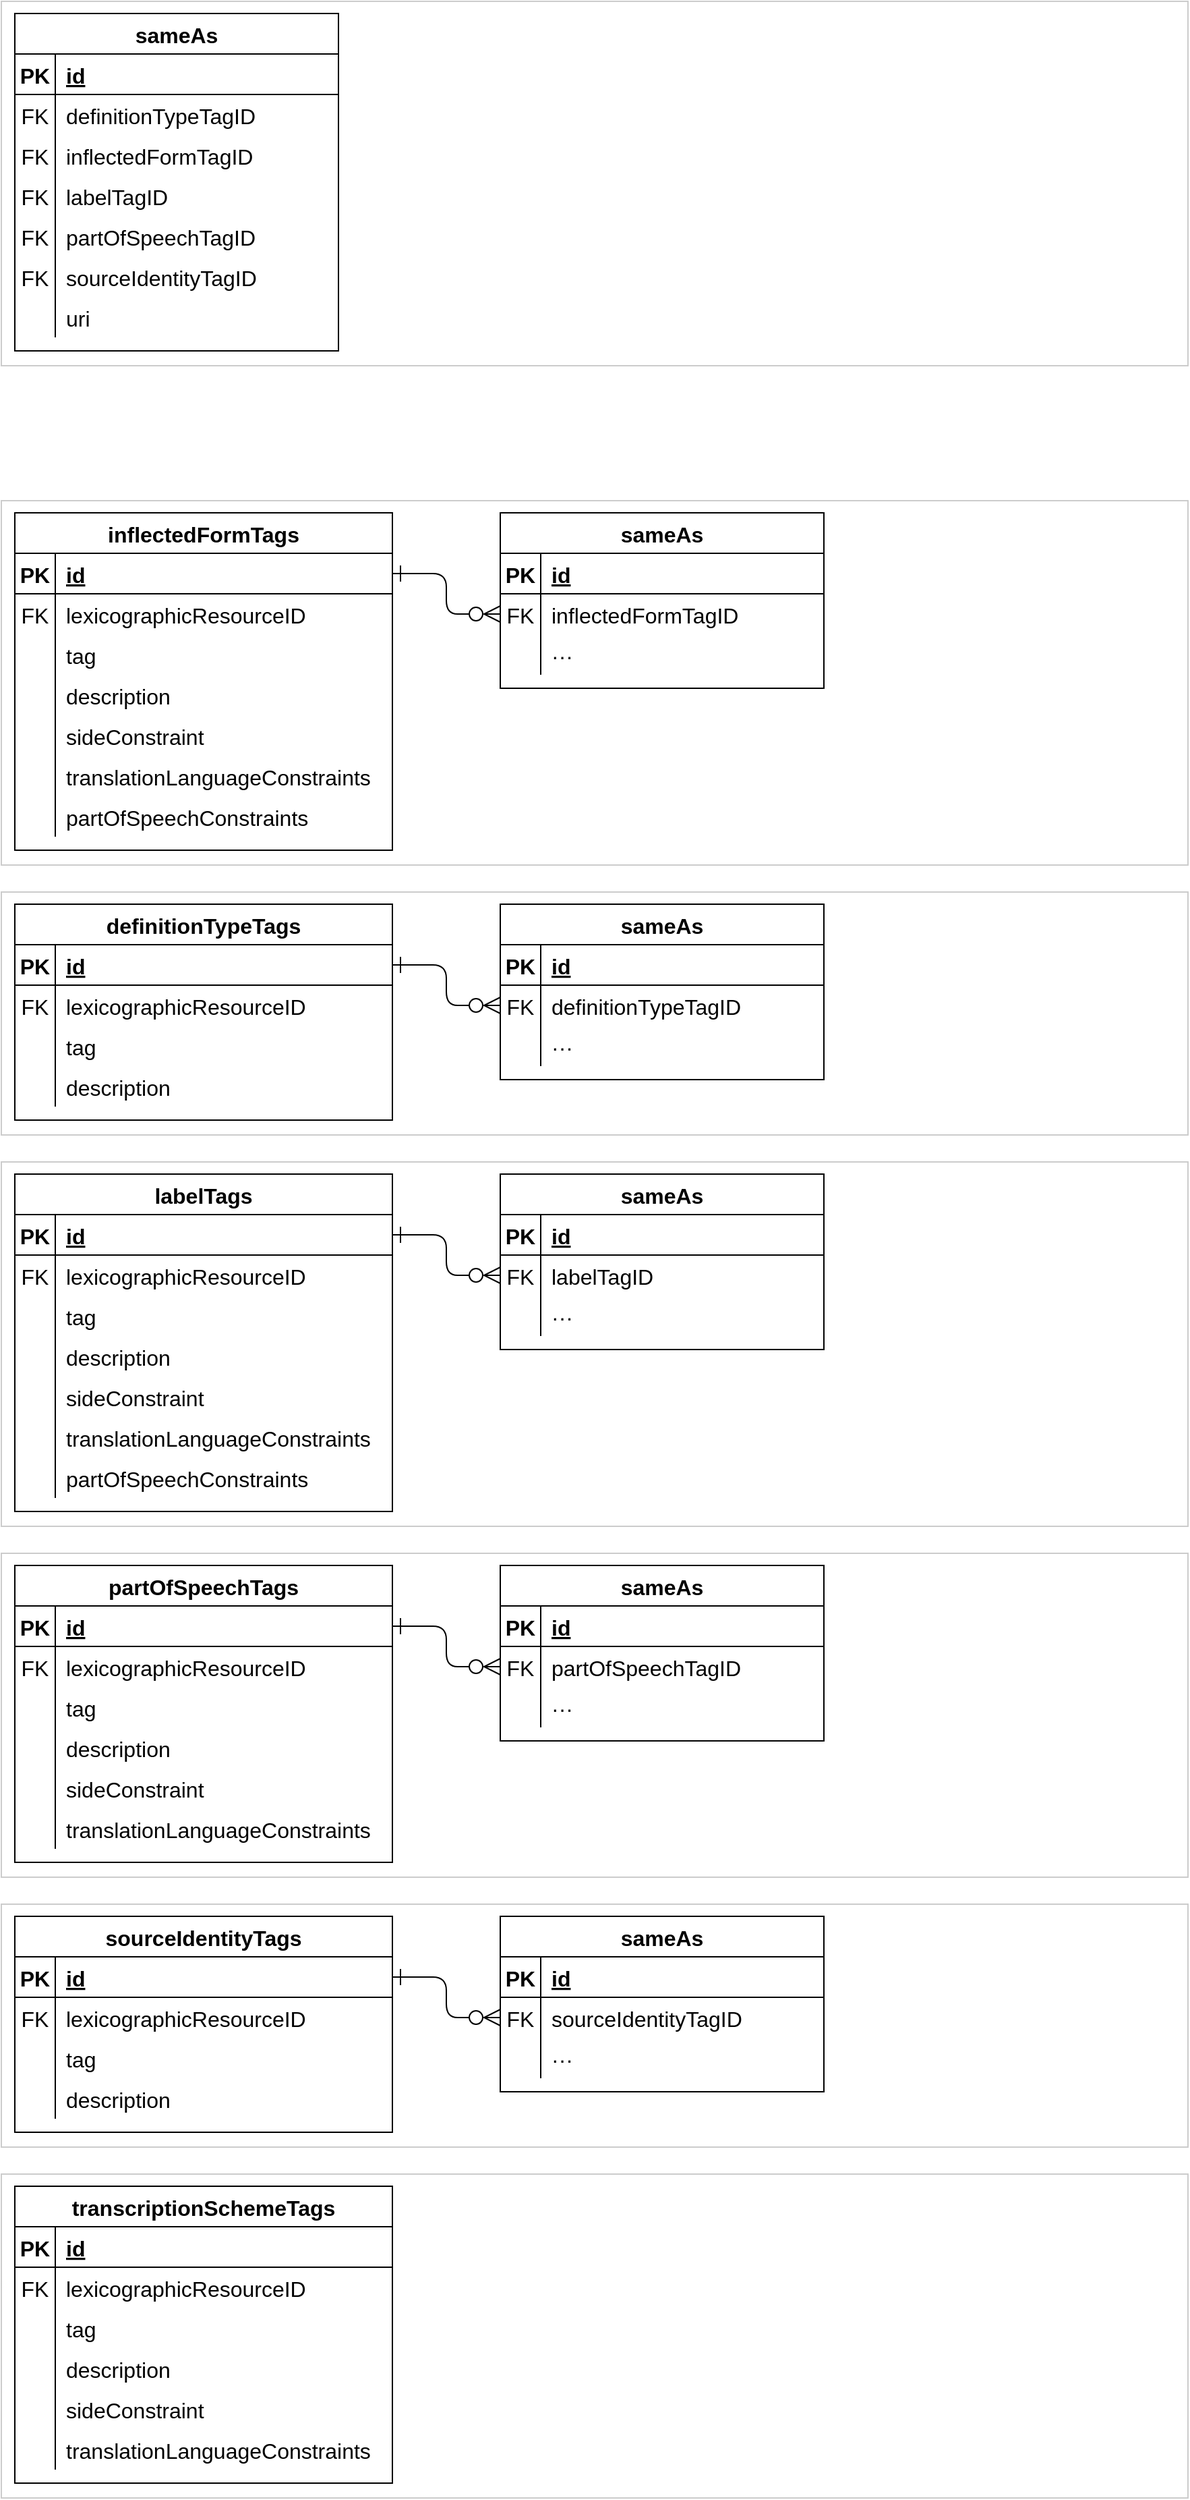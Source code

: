 <mxfile version="20.3.0" type="device"><diagram id="R2lEEEUBdFMjLlhIrx00" name="Page-1"><mxGraphModel dx="1102" dy="-1684" grid="1" gridSize="10" guides="1" tooltips="1" connect="1" arrows="1" fold="1" page="1" pageScale="1" pageWidth="827" pageHeight="1169" math="0" shadow="0" extFonts="Permanent Marker^https://fonts.googleapis.com/css?family=Permanent+Marker"><root><mxCell id="0"/><mxCell id="1" parent="0"/><mxCell id="ZktGSdJryhGlnCkygUIA-301" value="" style="rounded=0;whiteSpace=wrap;html=1;strokeColor=#CCCCCC;" parent="1" vertex="1"><mxGeometry y="2340" width="880" height="270" as="geometry"/></mxCell><mxCell id="ZktGSdJryhGlnCkygUIA-281" value="" style="rounded=0;whiteSpace=wrap;html=1;strokeColor=#CCCCCC;" parent="1" vertex="1"><mxGeometry y="2710" width="880" height="270" as="geometry"/></mxCell><mxCell id="ZktGSdJryhGlnCkygUIA-248" value="inflectedFormTags" style="shape=table;startSize=30;container=1;collapsible=1;childLayout=tableLayout;fixedRows=1;rowLines=0;fontStyle=1;align=center;resizeLast=1;fontSize=16;" parent="1" vertex="1"><mxGeometry x="10" y="2719" width="280" height="250" as="geometry"><mxRectangle x="400" y="480" width="90" height="30" as="alternateBounds"/></mxGeometry></mxCell><mxCell id="ZktGSdJryhGlnCkygUIA-249" value="" style="shape=tableRow;horizontal=0;startSize=0;swimlaneHead=0;swimlaneBody=0;fillColor=none;collapsible=0;dropTarget=0;points=[[0,0.5],[1,0.5]];portConstraint=eastwest;top=0;left=0;right=0;bottom=1;fontSize=16;" parent="ZktGSdJryhGlnCkygUIA-248" vertex="1"><mxGeometry y="30" width="280" height="30" as="geometry"/></mxCell><mxCell id="ZktGSdJryhGlnCkygUIA-250" value="PK" style="shape=partialRectangle;connectable=0;fillColor=none;top=0;left=0;bottom=0;right=0;fontStyle=1;overflow=hidden;fontSize=16;" parent="ZktGSdJryhGlnCkygUIA-249" vertex="1"><mxGeometry width="30" height="30" as="geometry"><mxRectangle width="30" height="30" as="alternateBounds"/></mxGeometry></mxCell><mxCell id="ZktGSdJryhGlnCkygUIA-251" value="id" style="shape=partialRectangle;connectable=0;fillColor=none;top=0;left=0;bottom=0;right=0;align=left;spacingLeft=6;fontStyle=5;overflow=hidden;fontSize=16;" parent="ZktGSdJryhGlnCkygUIA-249" vertex="1"><mxGeometry x="30" width="250" height="30" as="geometry"><mxRectangle width="250" height="30" as="alternateBounds"/></mxGeometry></mxCell><mxCell id="ZktGSdJryhGlnCkygUIA-252" value="" style="shape=tableRow;horizontal=0;startSize=0;swimlaneHead=0;swimlaneBody=0;fillColor=none;collapsible=0;dropTarget=0;points=[[0,0.5],[1,0.5]];portConstraint=eastwest;top=0;left=0;right=0;bottom=0;fontSize=16;" parent="ZktGSdJryhGlnCkygUIA-248" vertex="1"><mxGeometry y="60" width="280" height="30" as="geometry"/></mxCell><mxCell id="ZktGSdJryhGlnCkygUIA-253" value="FK" style="shape=partialRectangle;connectable=0;fillColor=none;top=0;left=0;bottom=0;right=0;editable=1;overflow=hidden;fontSize=16;" parent="ZktGSdJryhGlnCkygUIA-252" vertex="1"><mxGeometry width="30" height="30" as="geometry"><mxRectangle width="30" height="30" as="alternateBounds"/></mxGeometry></mxCell><mxCell id="ZktGSdJryhGlnCkygUIA-254" value="lexicographicResourceID" style="shape=partialRectangle;connectable=0;fillColor=none;top=0;left=0;bottom=0;right=0;align=left;spacingLeft=6;overflow=hidden;fontSize=16;" parent="ZktGSdJryhGlnCkygUIA-252" vertex="1"><mxGeometry x="30" width="250" height="30" as="geometry"><mxRectangle width="250" height="30" as="alternateBounds"/></mxGeometry></mxCell><mxCell id="ZktGSdJryhGlnCkygUIA-255" value="" style="shape=tableRow;horizontal=0;startSize=0;swimlaneHead=0;swimlaneBody=0;fillColor=none;collapsible=0;dropTarget=0;points=[[0,0.5],[1,0.5]];portConstraint=eastwest;top=0;left=0;right=0;bottom=0;fontSize=16;" parent="ZktGSdJryhGlnCkygUIA-248" vertex="1"><mxGeometry y="90" width="280" height="30" as="geometry"/></mxCell><mxCell id="ZktGSdJryhGlnCkygUIA-256" value="" style="shape=partialRectangle;connectable=0;fillColor=none;top=0;left=0;bottom=0;right=0;editable=1;overflow=hidden;fontSize=16;" parent="ZktGSdJryhGlnCkygUIA-255" vertex="1"><mxGeometry width="30" height="30" as="geometry"><mxRectangle width="30" height="30" as="alternateBounds"/></mxGeometry></mxCell><mxCell id="ZktGSdJryhGlnCkygUIA-257" value="tag" style="shape=partialRectangle;connectable=0;fillColor=none;top=0;left=0;bottom=0;right=0;align=left;spacingLeft=6;overflow=hidden;fontSize=16;" parent="ZktGSdJryhGlnCkygUIA-255" vertex="1"><mxGeometry x="30" width="250" height="30" as="geometry"><mxRectangle width="250" height="30" as="alternateBounds"/></mxGeometry></mxCell><mxCell id="ZktGSdJryhGlnCkygUIA-258" style="shape=tableRow;horizontal=0;startSize=0;swimlaneHead=0;swimlaneBody=0;fillColor=none;collapsible=0;dropTarget=0;points=[[0,0.5],[1,0.5]];portConstraint=eastwest;top=0;left=0;right=0;bottom=0;fontSize=16;" parent="ZktGSdJryhGlnCkygUIA-248" vertex="1"><mxGeometry y="120" width="280" height="30" as="geometry"/></mxCell><mxCell id="ZktGSdJryhGlnCkygUIA-259" style="shape=partialRectangle;connectable=0;fillColor=none;top=0;left=0;bottom=0;right=0;editable=1;overflow=hidden;fontSize=16;" parent="ZktGSdJryhGlnCkygUIA-258" vertex="1"><mxGeometry width="30" height="30" as="geometry"><mxRectangle width="30" height="30" as="alternateBounds"/></mxGeometry></mxCell><mxCell id="ZktGSdJryhGlnCkygUIA-260" value="description" style="shape=partialRectangle;connectable=0;fillColor=none;top=0;left=0;bottom=0;right=0;align=left;spacingLeft=6;overflow=hidden;fontSize=16;" parent="ZktGSdJryhGlnCkygUIA-258" vertex="1"><mxGeometry x="30" width="250" height="30" as="geometry"><mxRectangle width="250" height="30" as="alternateBounds"/></mxGeometry></mxCell><mxCell id="ZktGSdJryhGlnCkygUIA-261" style="shape=tableRow;horizontal=0;startSize=0;swimlaneHead=0;swimlaneBody=0;fillColor=none;collapsible=0;dropTarget=0;points=[[0,0.5],[1,0.5]];portConstraint=eastwest;top=0;left=0;right=0;bottom=0;fontSize=16;" parent="ZktGSdJryhGlnCkygUIA-248" vertex="1"><mxGeometry y="150" width="280" height="30" as="geometry"/></mxCell><mxCell id="ZktGSdJryhGlnCkygUIA-262" style="shape=partialRectangle;connectable=0;fillColor=none;top=0;left=0;bottom=0;right=0;editable=1;overflow=hidden;fontSize=16;" parent="ZktGSdJryhGlnCkygUIA-261" vertex="1"><mxGeometry width="30" height="30" as="geometry"><mxRectangle width="30" height="30" as="alternateBounds"/></mxGeometry></mxCell><mxCell id="ZktGSdJryhGlnCkygUIA-263" value="sideConstraint" style="shape=partialRectangle;connectable=0;fillColor=none;top=0;left=0;bottom=0;right=0;align=left;spacingLeft=6;overflow=hidden;fontSize=16;" parent="ZktGSdJryhGlnCkygUIA-261" vertex="1"><mxGeometry x="30" width="250" height="30" as="geometry"><mxRectangle width="250" height="30" as="alternateBounds"/></mxGeometry></mxCell><mxCell id="SRtZ7S2uoU_hM7iwgNDi-16" style="shape=tableRow;horizontal=0;startSize=0;swimlaneHead=0;swimlaneBody=0;fillColor=none;collapsible=0;dropTarget=0;points=[[0,0.5],[1,0.5]];portConstraint=eastwest;top=0;left=0;right=0;bottom=0;fontSize=16;" parent="ZktGSdJryhGlnCkygUIA-248" vertex="1"><mxGeometry y="180" width="280" height="30" as="geometry"/></mxCell><mxCell id="SRtZ7S2uoU_hM7iwgNDi-17" style="shape=partialRectangle;connectable=0;fillColor=none;top=0;left=0;bottom=0;right=0;editable=1;overflow=hidden;fontSize=16;" parent="SRtZ7S2uoU_hM7iwgNDi-16" vertex="1"><mxGeometry width="30" height="30" as="geometry"><mxRectangle width="30" height="30" as="alternateBounds"/></mxGeometry></mxCell><mxCell id="SRtZ7S2uoU_hM7iwgNDi-18" value="translationLanguageConstraints" style="shape=partialRectangle;connectable=0;fillColor=none;top=0;left=0;bottom=0;right=0;align=left;spacingLeft=6;overflow=hidden;fontSize=16;" parent="SRtZ7S2uoU_hM7iwgNDi-16" vertex="1"><mxGeometry x="30" width="250" height="30" as="geometry"><mxRectangle width="250" height="30" as="alternateBounds"/></mxGeometry></mxCell><mxCell id="ZktGSdJryhGlnCkygUIA-264" style="shape=tableRow;horizontal=0;startSize=0;swimlaneHead=0;swimlaneBody=0;fillColor=none;collapsible=0;dropTarget=0;points=[[0,0.5],[1,0.5]];portConstraint=eastwest;top=0;left=0;right=0;bottom=0;fontSize=16;" parent="ZktGSdJryhGlnCkygUIA-248" vertex="1"><mxGeometry y="210" width="280" height="30" as="geometry"/></mxCell><mxCell id="ZktGSdJryhGlnCkygUIA-265" style="shape=partialRectangle;connectable=0;fillColor=none;top=0;left=0;bottom=0;right=0;editable=1;overflow=hidden;fontSize=16;" parent="ZktGSdJryhGlnCkygUIA-264" vertex="1"><mxGeometry width="30" height="30" as="geometry"><mxRectangle width="30" height="30" as="alternateBounds"/></mxGeometry></mxCell><mxCell id="ZktGSdJryhGlnCkygUIA-266" value="partOfSpeechConstraints" style="shape=partialRectangle;connectable=0;fillColor=none;top=0;left=0;bottom=0;right=0;align=left;spacingLeft=6;overflow=hidden;fontSize=16;" parent="ZktGSdJryhGlnCkygUIA-264" vertex="1"><mxGeometry x="30" width="250" height="30" as="geometry"><mxRectangle width="250" height="30" as="alternateBounds"/></mxGeometry></mxCell><mxCell id="ZktGSdJryhGlnCkygUIA-270" value="sameAs" style="shape=table;startSize=30;container=1;collapsible=1;childLayout=tableLayout;fixedRows=1;rowLines=0;fontStyle=1;align=center;resizeLast=1;fontSize=16;" parent="1" vertex="1"><mxGeometry x="370" y="2719" width="240" height="130" as="geometry"><mxRectangle x="400" y="480" width="90" height="30" as="alternateBounds"/></mxGeometry></mxCell><mxCell id="ZktGSdJryhGlnCkygUIA-271" value="" style="shape=tableRow;horizontal=0;startSize=0;swimlaneHead=0;swimlaneBody=0;fillColor=none;collapsible=0;dropTarget=0;points=[[0,0.5],[1,0.5]];portConstraint=eastwest;top=0;left=0;right=0;bottom=1;fontSize=16;" parent="ZktGSdJryhGlnCkygUIA-270" vertex="1"><mxGeometry y="30" width="240" height="30" as="geometry"/></mxCell><mxCell id="ZktGSdJryhGlnCkygUIA-272" value="PK" style="shape=partialRectangle;connectable=0;fillColor=none;top=0;left=0;bottom=0;right=0;fontStyle=1;overflow=hidden;fontSize=16;" parent="ZktGSdJryhGlnCkygUIA-271" vertex="1"><mxGeometry width="30" height="30" as="geometry"><mxRectangle width="30" height="30" as="alternateBounds"/></mxGeometry></mxCell><mxCell id="ZktGSdJryhGlnCkygUIA-273" value="id" style="shape=partialRectangle;connectable=0;fillColor=none;top=0;left=0;bottom=0;right=0;align=left;spacingLeft=6;fontStyle=5;overflow=hidden;fontSize=16;" parent="ZktGSdJryhGlnCkygUIA-271" vertex="1"><mxGeometry x="30" width="210" height="30" as="geometry"><mxRectangle width="210" height="30" as="alternateBounds"/></mxGeometry></mxCell><mxCell id="ZktGSdJryhGlnCkygUIA-274" value="" style="shape=tableRow;horizontal=0;startSize=0;swimlaneHead=0;swimlaneBody=0;fillColor=none;collapsible=0;dropTarget=0;points=[[0,0.5],[1,0.5]];portConstraint=eastwest;top=0;left=0;right=0;bottom=0;fontSize=16;" parent="ZktGSdJryhGlnCkygUIA-270" vertex="1"><mxGeometry y="60" width="240" height="30" as="geometry"/></mxCell><mxCell id="ZktGSdJryhGlnCkygUIA-275" value="FK" style="shape=partialRectangle;connectable=0;fillColor=none;top=0;left=0;bottom=0;right=0;editable=1;overflow=hidden;fontSize=16;" parent="ZktGSdJryhGlnCkygUIA-274" vertex="1"><mxGeometry width="30" height="30" as="geometry"><mxRectangle width="30" height="30" as="alternateBounds"/></mxGeometry></mxCell><mxCell id="ZktGSdJryhGlnCkygUIA-276" value="inflectedFormTagID" style="shape=partialRectangle;connectable=0;fillColor=none;top=0;left=0;bottom=0;right=0;align=left;spacingLeft=6;overflow=hidden;fontSize=16;" parent="ZktGSdJryhGlnCkygUIA-274" vertex="1"><mxGeometry x="30" width="210" height="30" as="geometry"><mxRectangle width="210" height="30" as="alternateBounds"/></mxGeometry></mxCell><mxCell id="ZktGSdJryhGlnCkygUIA-277" value="" style="shape=tableRow;horizontal=0;startSize=0;swimlaneHead=0;swimlaneBody=0;fillColor=none;collapsible=0;dropTarget=0;points=[[0,0.5],[1,0.5]];portConstraint=eastwest;top=0;left=0;right=0;bottom=0;fontSize=16;" parent="ZktGSdJryhGlnCkygUIA-270" vertex="1"><mxGeometry y="90" width="240" height="30" as="geometry"/></mxCell><mxCell id="ZktGSdJryhGlnCkygUIA-278" value="" style="shape=partialRectangle;connectable=0;fillColor=none;top=0;left=0;bottom=0;right=0;editable=1;overflow=hidden;fontSize=16;" parent="ZktGSdJryhGlnCkygUIA-277" vertex="1"><mxGeometry width="30" height="30" as="geometry"><mxRectangle width="30" height="30" as="alternateBounds"/></mxGeometry></mxCell><mxCell id="ZktGSdJryhGlnCkygUIA-279" value="···" style="shape=partialRectangle;connectable=0;fillColor=none;top=0;left=0;bottom=0;right=0;align=left;spacingLeft=6;overflow=hidden;fontSize=16;" parent="ZktGSdJryhGlnCkygUIA-277" vertex="1"><mxGeometry x="30" width="210" height="30" as="geometry"><mxRectangle width="210" height="30" as="alternateBounds"/></mxGeometry></mxCell><mxCell id="ZktGSdJryhGlnCkygUIA-280" style="edgeStyle=orthogonalEdgeStyle;rounded=1;orthogonalLoop=1;jettySize=auto;html=1;entryX=0;entryY=0.5;entryDx=0;entryDy=0;endArrow=ERzeroToMany;startArrow=ERone;startFill=0;endFill=0;startSize=10;endSize=10;" parent="1" source="ZktGSdJryhGlnCkygUIA-249" target="ZktGSdJryhGlnCkygUIA-274" edge="1"><mxGeometry relative="1" as="geometry"/></mxCell><mxCell id="ZktGSdJryhGlnCkygUIA-282" value="sameAs" style="shape=table;startSize=30;container=1;collapsible=1;childLayout=tableLayout;fixedRows=1;rowLines=0;fontStyle=1;align=center;resizeLast=1;fontSize=16;" parent="1" vertex="1"><mxGeometry x="10" y="2349" width="240" height="250" as="geometry"><mxRectangle x="400" y="480" width="90" height="30" as="alternateBounds"/></mxGeometry></mxCell><mxCell id="ZktGSdJryhGlnCkygUIA-283" value="" style="shape=tableRow;horizontal=0;startSize=0;swimlaneHead=0;swimlaneBody=0;fillColor=none;collapsible=0;dropTarget=0;points=[[0,0.5],[1,0.5]];portConstraint=eastwest;top=0;left=0;right=0;bottom=1;fontSize=16;" parent="ZktGSdJryhGlnCkygUIA-282" vertex="1"><mxGeometry y="30" width="240" height="30" as="geometry"/></mxCell><mxCell id="ZktGSdJryhGlnCkygUIA-284" value="PK" style="shape=partialRectangle;connectable=0;fillColor=none;top=0;left=0;bottom=0;right=0;fontStyle=1;overflow=hidden;fontSize=16;" parent="ZktGSdJryhGlnCkygUIA-283" vertex="1"><mxGeometry width="30" height="30" as="geometry"><mxRectangle width="30" height="30" as="alternateBounds"/></mxGeometry></mxCell><mxCell id="ZktGSdJryhGlnCkygUIA-285" value="id" style="shape=partialRectangle;connectable=0;fillColor=none;top=0;left=0;bottom=0;right=0;align=left;spacingLeft=6;fontStyle=5;overflow=hidden;fontSize=16;" parent="ZktGSdJryhGlnCkygUIA-283" vertex="1"><mxGeometry x="30" width="210" height="30" as="geometry"><mxRectangle width="210" height="30" as="alternateBounds"/></mxGeometry></mxCell><mxCell id="ZktGSdJryhGlnCkygUIA-286" value="" style="shape=tableRow;horizontal=0;startSize=0;swimlaneHead=0;swimlaneBody=0;fillColor=none;collapsible=0;dropTarget=0;points=[[0,0.5],[1,0.5]];portConstraint=eastwest;top=0;left=0;right=0;bottom=0;fontSize=16;" parent="ZktGSdJryhGlnCkygUIA-282" vertex="1"><mxGeometry y="60" width="240" height="30" as="geometry"/></mxCell><mxCell id="ZktGSdJryhGlnCkygUIA-287" value="FK" style="shape=partialRectangle;connectable=0;fillColor=none;top=0;left=0;bottom=0;right=0;editable=1;overflow=hidden;fontSize=16;" parent="ZktGSdJryhGlnCkygUIA-286" vertex="1"><mxGeometry width="30" height="30" as="geometry"><mxRectangle width="30" height="30" as="alternateBounds"/></mxGeometry></mxCell><mxCell id="ZktGSdJryhGlnCkygUIA-288" value="definitionTypeTagID" style="shape=partialRectangle;connectable=0;fillColor=none;top=0;left=0;bottom=0;right=0;align=left;spacingLeft=6;overflow=hidden;fontSize=16;" parent="ZktGSdJryhGlnCkygUIA-286" vertex="1"><mxGeometry x="30" width="210" height="30" as="geometry"><mxRectangle width="210" height="30" as="alternateBounds"/></mxGeometry></mxCell><mxCell id="ZktGSdJryhGlnCkygUIA-289" value="" style="shape=tableRow;horizontal=0;startSize=0;swimlaneHead=0;swimlaneBody=0;fillColor=none;collapsible=0;dropTarget=0;points=[[0,0.5],[1,0.5]];portConstraint=eastwest;top=0;left=0;right=0;bottom=0;fontSize=16;" parent="ZktGSdJryhGlnCkygUIA-282" vertex="1"><mxGeometry y="90" width="240" height="30" as="geometry"/></mxCell><mxCell id="ZktGSdJryhGlnCkygUIA-290" value="FK" style="shape=partialRectangle;connectable=0;fillColor=none;top=0;left=0;bottom=0;right=0;editable=1;overflow=hidden;fontSize=16;" parent="ZktGSdJryhGlnCkygUIA-289" vertex="1"><mxGeometry width="30" height="30" as="geometry"><mxRectangle width="30" height="30" as="alternateBounds"/></mxGeometry></mxCell><mxCell id="ZktGSdJryhGlnCkygUIA-291" value="inflectedFormTagID" style="shape=partialRectangle;connectable=0;fillColor=none;top=0;left=0;bottom=0;right=0;align=left;spacingLeft=6;overflow=hidden;fontSize=16;" parent="ZktGSdJryhGlnCkygUIA-289" vertex="1"><mxGeometry x="30" width="210" height="30" as="geometry"><mxRectangle width="210" height="30" as="alternateBounds"/></mxGeometry></mxCell><mxCell id="SRtZ7S2uoU_hM7iwgNDi-1" style="shape=tableRow;horizontal=0;startSize=0;swimlaneHead=0;swimlaneBody=0;fillColor=none;collapsible=0;dropTarget=0;points=[[0,0.5],[1,0.5]];portConstraint=eastwest;top=0;left=0;right=0;bottom=0;fontSize=16;" parent="ZktGSdJryhGlnCkygUIA-282" vertex="1"><mxGeometry y="120" width="240" height="30" as="geometry"/></mxCell><mxCell id="SRtZ7S2uoU_hM7iwgNDi-2" value="FK" style="shape=partialRectangle;connectable=0;fillColor=none;top=0;left=0;bottom=0;right=0;editable=1;overflow=hidden;fontSize=16;" parent="SRtZ7S2uoU_hM7iwgNDi-1" vertex="1"><mxGeometry width="30" height="30" as="geometry"><mxRectangle width="30" height="30" as="alternateBounds"/></mxGeometry></mxCell><mxCell id="SRtZ7S2uoU_hM7iwgNDi-3" value="labelTagID" style="shape=partialRectangle;connectable=0;fillColor=none;top=0;left=0;bottom=0;right=0;align=left;spacingLeft=6;overflow=hidden;fontSize=16;" parent="SRtZ7S2uoU_hM7iwgNDi-1" vertex="1"><mxGeometry x="30" width="210" height="30" as="geometry"><mxRectangle width="210" height="30" as="alternateBounds"/></mxGeometry></mxCell><mxCell id="SRtZ7S2uoU_hM7iwgNDi-4" style="shape=tableRow;horizontal=0;startSize=0;swimlaneHead=0;swimlaneBody=0;fillColor=none;collapsible=0;dropTarget=0;points=[[0,0.5],[1,0.5]];portConstraint=eastwest;top=0;left=0;right=0;bottom=0;fontSize=16;" parent="ZktGSdJryhGlnCkygUIA-282" vertex="1"><mxGeometry y="150" width="240" height="30" as="geometry"/></mxCell><mxCell id="SRtZ7S2uoU_hM7iwgNDi-5" value="FK" style="shape=partialRectangle;connectable=0;fillColor=none;top=0;left=0;bottom=0;right=0;editable=1;overflow=hidden;fontSize=16;" parent="SRtZ7S2uoU_hM7iwgNDi-4" vertex="1"><mxGeometry width="30" height="30" as="geometry"><mxRectangle width="30" height="30" as="alternateBounds"/></mxGeometry></mxCell><mxCell id="SRtZ7S2uoU_hM7iwgNDi-6" value="partOfSpeechTagID" style="shape=partialRectangle;connectable=0;fillColor=none;top=0;left=0;bottom=0;right=0;align=left;spacingLeft=6;overflow=hidden;fontSize=16;" parent="SRtZ7S2uoU_hM7iwgNDi-4" vertex="1"><mxGeometry x="30" width="210" height="30" as="geometry"><mxRectangle width="210" height="30" as="alternateBounds"/></mxGeometry></mxCell><mxCell id="SRtZ7S2uoU_hM7iwgNDi-7" style="shape=tableRow;horizontal=0;startSize=0;swimlaneHead=0;swimlaneBody=0;fillColor=none;collapsible=0;dropTarget=0;points=[[0,0.5],[1,0.5]];portConstraint=eastwest;top=0;left=0;right=0;bottom=0;fontSize=16;" parent="ZktGSdJryhGlnCkygUIA-282" vertex="1"><mxGeometry y="180" width="240" height="30" as="geometry"/></mxCell><mxCell id="SRtZ7S2uoU_hM7iwgNDi-8" value="FK" style="shape=partialRectangle;connectable=0;fillColor=none;top=0;left=0;bottom=0;right=0;editable=1;overflow=hidden;fontSize=16;" parent="SRtZ7S2uoU_hM7iwgNDi-7" vertex="1"><mxGeometry width="30" height="30" as="geometry"><mxRectangle width="30" height="30" as="alternateBounds"/></mxGeometry></mxCell><mxCell id="SRtZ7S2uoU_hM7iwgNDi-9" value="sourceIdentityTagID" style="shape=partialRectangle;connectable=0;fillColor=none;top=0;left=0;bottom=0;right=0;align=left;spacingLeft=6;overflow=hidden;fontSize=16;" parent="SRtZ7S2uoU_hM7iwgNDi-7" vertex="1"><mxGeometry x="30" width="210" height="30" as="geometry"><mxRectangle width="210" height="30" as="alternateBounds"/></mxGeometry></mxCell><mxCell id="SRtZ7S2uoU_hM7iwgNDi-13" style="shape=tableRow;horizontal=0;startSize=0;swimlaneHead=0;swimlaneBody=0;fillColor=none;collapsible=0;dropTarget=0;points=[[0,0.5],[1,0.5]];portConstraint=eastwest;top=0;left=0;right=0;bottom=0;fontSize=16;" parent="ZktGSdJryhGlnCkygUIA-282" vertex="1"><mxGeometry y="210" width="240" height="30" as="geometry"/></mxCell><mxCell id="SRtZ7S2uoU_hM7iwgNDi-14" style="shape=partialRectangle;connectable=0;fillColor=none;top=0;left=0;bottom=0;right=0;editable=1;overflow=hidden;fontSize=16;" parent="SRtZ7S2uoU_hM7iwgNDi-13" vertex="1"><mxGeometry width="30" height="30" as="geometry"><mxRectangle width="30" height="30" as="alternateBounds"/></mxGeometry></mxCell><mxCell id="SRtZ7S2uoU_hM7iwgNDi-15" value="uri" style="shape=partialRectangle;connectable=0;fillColor=none;top=0;left=0;bottom=0;right=0;align=left;spacingLeft=6;overflow=hidden;fontSize=16;" parent="SRtZ7S2uoU_hM7iwgNDi-13" vertex="1"><mxGeometry x="30" width="210" height="30" as="geometry"><mxRectangle width="210" height="30" as="alternateBounds"/></mxGeometry></mxCell><mxCell id="SRtZ7S2uoU_hM7iwgNDi-19" value="" style="rounded=0;whiteSpace=wrap;html=1;strokeColor=#CCCCCC;" parent="1" vertex="1"><mxGeometry y="3000" width="880" height="180" as="geometry"/></mxCell><mxCell id="SRtZ7S2uoU_hM7iwgNDi-20" value="definitionTypeTags" style="shape=table;startSize=30;container=1;collapsible=1;childLayout=tableLayout;fixedRows=1;rowLines=0;fontStyle=1;align=center;resizeLast=1;fontSize=16;" parent="1" vertex="1"><mxGeometry x="10" y="3009" width="280" height="160" as="geometry"><mxRectangle x="400" y="480" width="90" height="30" as="alternateBounds"/></mxGeometry></mxCell><mxCell id="SRtZ7S2uoU_hM7iwgNDi-21" value="" style="shape=tableRow;horizontal=0;startSize=0;swimlaneHead=0;swimlaneBody=0;fillColor=none;collapsible=0;dropTarget=0;points=[[0,0.5],[1,0.5]];portConstraint=eastwest;top=0;left=0;right=0;bottom=1;fontSize=16;" parent="SRtZ7S2uoU_hM7iwgNDi-20" vertex="1"><mxGeometry y="30" width="280" height="30" as="geometry"/></mxCell><mxCell id="SRtZ7S2uoU_hM7iwgNDi-22" value="PK" style="shape=partialRectangle;connectable=0;fillColor=none;top=0;left=0;bottom=0;right=0;fontStyle=1;overflow=hidden;fontSize=16;" parent="SRtZ7S2uoU_hM7iwgNDi-21" vertex="1"><mxGeometry width="30" height="30" as="geometry"><mxRectangle width="30" height="30" as="alternateBounds"/></mxGeometry></mxCell><mxCell id="SRtZ7S2uoU_hM7iwgNDi-23" value="id" style="shape=partialRectangle;connectable=0;fillColor=none;top=0;left=0;bottom=0;right=0;align=left;spacingLeft=6;fontStyle=5;overflow=hidden;fontSize=16;" parent="SRtZ7S2uoU_hM7iwgNDi-21" vertex="1"><mxGeometry x="30" width="250" height="30" as="geometry"><mxRectangle width="250" height="30" as="alternateBounds"/></mxGeometry></mxCell><mxCell id="SRtZ7S2uoU_hM7iwgNDi-24" value="" style="shape=tableRow;horizontal=0;startSize=0;swimlaneHead=0;swimlaneBody=0;fillColor=none;collapsible=0;dropTarget=0;points=[[0,0.5],[1,0.5]];portConstraint=eastwest;top=0;left=0;right=0;bottom=0;fontSize=16;" parent="SRtZ7S2uoU_hM7iwgNDi-20" vertex="1"><mxGeometry y="60" width="280" height="30" as="geometry"/></mxCell><mxCell id="SRtZ7S2uoU_hM7iwgNDi-25" value="FK" style="shape=partialRectangle;connectable=0;fillColor=none;top=0;left=0;bottom=0;right=0;editable=1;overflow=hidden;fontSize=16;" parent="SRtZ7S2uoU_hM7iwgNDi-24" vertex="1"><mxGeometry width="30" height="30" as="geometry"><mxRectangle width="30" height="30" as="alternateBounds"/></mxGeometry></mxCell><mxCell id="SRtZ7S2uoU_hM7iwgNDi-26" value="lexicographicResourceID" style="shape=partialRectangle;connectable=0;fillColor=none;top=0;left=0;bottom=0;right=0;align=left;spacingLeft=6;overflow=hidden;fontSize=16;" parent="SRtZ7S2uoU_hM7iwgNDi-24" vertex="1"><mxGeometry x="30" width="250" height="30" as="geometry"><mxRectangle width="250" height="30" as="alternateBounds"/></mxGeometry></mxCell><mxCell id="SRtZ7S2uoU_hM7iwgNDi-27" value="" style="shape=tableRow;horizontal=0;startSize=0;swimlaneHead=0;swimlaneBody=0;fillColor=none;collapsible=0;dropTarget=0;points=[[0,0.5],[1,0.5]];portConstraint=eastwest;top=0;left=0;right=0;bottom=0;fontSize=16;" parent="SRtZ7S2uoU_hM7iwgNDi-20" vertex="1"><mxGeometry y="90" width="280" height="30" as="geometry"/></mxCell><mxCell id="SRtZ7S2uoU_hM7iwgNDi-28" value="" style="shape=partialRectangle;connectable=0;fillColor=none;top=0;left=0;bottom=0;right=0;editable=1;overflow=hidden;fontSize=16;" parent="SRtZ7S2uoU_hM7iwgNDi-27" vertex="1"><mxGeometry width="30" height="30" as="geometry"><mxRectangle width="30" height="30" as="alternateBounds"/></mxGeometry></mxCell><mxCell id="SRtZ7S2uoU_hM7iwgNDi-29" value="tag" style="shape=partialRectangle;connectable=0;fillColor=none;top=0;left=0;bottom=0;right=0;align=left;spacingLeft=6;overflow=hidden;fontSize=16;" parent="SRtZ7S2uoU_hM7iwgNDi-27" vertex="1"><mxGeometry x="30" width="250" height="30" as="geometry"><mxRectangle width="250" height="30" as="alternateBounds"/></mxGeometry></mxCell><mxCell id="SRtZ7S2uoU_hM7iwgNDi-30" style="shape=tableRow;horizontal=0;startSize=0;swimlaneHead=0;swimlaneBody=0;fillColor=none;collapsible=0;dropTarget=0;points=[[0,0.5],[1,0.5]];portConstraint=eastwest;top=0;left=0;right=0;bottom=0;fontSize=16;" parent="SRtZ7S2uoU_hM7iwgNDi-20" vertex="1"><mxGeometry y="120" width="280" height="30" as="geometry"/></mxCell><mxCell id="SRtZ7S2uoU_hM7iwgNDi-31" style="shape=partialRectangle;connectable=0;fillColor=none;top=0;left=0;bottom=0;right=0;editable=1;overflow=hidden;fontSize=16;" parent="SRtZ7S2uoU_hM7iwgNDi-30" vertex="1"><mxGeometry width="30" height="30" as="geometry"><mxRectangle width="30" height="30" as="alternateBounds"/></mxGeometry></mxCell><mxCell id="SRtZ7S2uoU_hM7iwgNDi-32" value="description" style="shape=partialRectangle;connectable=0;fillColor=none;top=0;left=0;bottom=0;right=0;align=left;spacingLeft=6;overflow=hidden;fontSize=16;" parent="SRtZ7S2uoU_hM7iwgNDi-30" vertex="1"><mxGeometry x="30" width="250" height="30" as="geometry"><mxRectangle width="250" height="30" as="alternateBounds"/></mxGeometry></mxCell><mxCell id="SRtZ7S2uoU_hM7iwgNDi-42" value="sameAs" style="shape=table;startSize=30;container=1;collapsible=1;childLayout=tableLayout;fixedRows=1;rowLines=0;fontStyle=1;align=center;resizeLast=1;fontSize=16;" parent="1" vertex="1"><mxGeometry x="370" y="3009" width="240" height="130" as="geometry"><mxRectangle x="400" y="480" width="90" height="30" as="alternateBounds"/></mxGeometry></mxCell><mxCell id="SRtZ7S2uoU_hM7iwgNDi-43" value="" style="shape=tableRow;horizontal=0;startSize=0;swimlaneHead=0;swimlaneBody=0;fillColor=none;collapsible=0;dropTarget=0;points=[[0,0.5],[1,0.5]];portConstraint=eastwest;top=0;left=0;right=0;bottom=1;fontSize=16;" parent="SRtZ7S2uoU_hM7iwgNDi-42" vertex="1"><mxGeometry y="30" width="240" height="30" as="geometry"/></mxCell><mxCell id="SRtZ7S2uoU_hM7iwgNDi-44" value="PK" style="shape=partialRectangle;connectable=0;fillColor=none;top=0;left=0;bottom=0;right=0;fontStyle=1;overflow=hidden;fontSize=16;" parent="SRtZ7S2uoU_hM7iwgNDi-43" vertex="1"><mxGeometry width="30" height="30" as="geometry"><mxRectangle width="30" height="30" as="alternateBounds"/></mxGeometry></mxCell><mxCell id="SRtZ7S2uoU_hM7iwgNDi-45" value="id" style="shape=partialRectangle;connectable=0;fillColor=none;top=0;left=0;bottom=0;right=0;align=left;spacingLeft=6;fontStyle=5;overflow=hidden;fontSize=16;" parent="SRtZ7S2uoU_hM7iwgNDi-43" vertex="1"><mxGeometry x="30" width="210" height="30" as="geometry"><mxRectangle width="210" height="30" as="alternateBounds"/></mxGeometry></mxCell><mxCell id="SRtZ7S2uoU_hM7iwgNDi-46" value="" style="shape=tableRow;horizontal=0;startSize=0;swimlaneHead=0;swimlaneBody=0;fillColor=none;collapsible=0;dropTarget=0;points=[[0,0.5],[1,0.5]];portConstraint=eastwest;top=0;left=0;right=0;bottom=0;fontSize=16;" parent="SRtZ7S2uoU_hM7iwgNDi-42" vertex="1"><mxGeometry y="60" width="240" height="30" as="geometry"/></mxCell><mxCell id="SRtZ7S2uoU_hM7iwgNDi-47" value="FK" style="shape=partialRectangle;connectable=0;fillColor=none;top=0;left=0;bottom=0;right=0;editable=1;overflow=hidden;fontSize=16;" parent="SRtZ7S2uoU_hM7iwgNDi-46" vertex="1"><mxGeometry width="30" height="30" as="geometry"><mxRectangle width="30" height="30" as="alternateBounds"/></mxGeometry></mxCell><mxCell id="SRtZ7S2uoU_hM7iwgNDi-48" value="definitionTypeTagID" style="shape=partialRectangle;connectable=0;fillColor=none;top=0;left=0;bottom=0;right=0;align=left;spacingLeft=6;overflow=hidden;fontSize=16;" parent="SRtZ7S2uoU_hM7iwgNDi-46" vertex="1"><mxGeometry x="30" width="210" height="30" as="geometry"><mxRectangle width="210" height="30" as="alternateBounds"/></mxGeometry></mxCell><mxCell id="SRtZ7S2uoU_hM7iwgNDi-49" value="" style="shape=tableRow;horizontal=0;startSize=0;swimlaneHead=0;swimlaneBody=0;fillColor=none;collapsible=0;dropTarget=0;points=[[0,0.5],[1,0.5]];portConstraint=eastwest;top=0;left=0;right=0;bottom=0;fontSize=16;" parent="SRtZ7S2uoU_hM7iwgNDi-42" vertex="1"><mxGeometry y="90" width="240" height="30" as="geometry"/></mxCell><mxCell id="SRtZ7S2uoU_hM7iwgNDi-50" value="" style="shape=partialRectangle;connectable=0;fillColor=none;top=0;left=0;bottom=0;right=0;editable=1;overflow=hidden;fontSize=16;" parent="SRtZ7S2uoU_hM7iwgNDi-49" vertex="1"><mxGeometry width="30" height="30" as="geometry"><mxRectangle width="30" height="30" as="alternateBounds"/></mxGeometry></mxCell><mxCell id="SRtZ7S2uoU_hM7iwgNDi-51" value="···" style="shape=partialRectangle;connectable=0;fillColor=none;top=0;left=0;bottom=0;right=0;align=left;spacingLeft=6;overflow=hidden;fontSize=16;" parent="SRtZ7S2uoU_hM7iwgNDi-49" vertex="1"><mxGeometry x="30" width="210" height="30" as="geometry"><mxRectangle width="210" height="30" as="alternateBounds"/></mxGeometry></mxCell><mxCell id="SRtZ7S2uoU_hM7iwgNDi-52" style="edgeStyle=orthogonalEdgeStyle;rounded=1;orthogonalLoop=1;jettySize=auto;html=1;entryX=0;entryY=0.5;entryDx=0;entryDy=0;endArrow=ERzeroToMany;startArrow=ERone;startFill=0;endFill=0;startSize=10;endSize=10;" parent="1" source="SRtZ7S2uoU_hM7iwgNDi-21" target="SRtZ7S2uoU_hM7iwgNDi-46" edge="1"><mxGeometry relative="1" as="geometry"/></mxCell><mxCell id="SRtZ7S2uoU_hM7iwgNDi-53" value="" style="rounded=0;whiteSpace=wrap;html=1;strokeColor=#CCCCCC;" parent="1" vertex="1"><mxGeometry y="3200" width="880" height="270" as="geometry"/></mxCell><mxCell id="SRtZ7S2uoU_hM7iwgNDi-54" value="labelTags" style="shape=table;startSize=30;container=1;collapsible=1;childLayout=tableLayout;fixedRows=1;rowLines=0;fontStyle=1;align=center;resizeLast=1;fontSize=16;" parent="1" vertex="1"><mxGeometry x="10" y="3209" width="280" height="250" as="geometry"><mxRectangle x="400" y="480" width="90" height="30" as="alternateBounds"/></mxGeometry></mxCell><mxCell id="SRtZ7S2uoU_hM7iwgNDi-55" value="" style="shape=tableRow;horizontal=0;startSize=0;swimlaneHead=0;swimlaneBody=0;fillColor=none;collapsible=0;dropTarget=0;points=[[0,0.5],[1,0.5]];portConstraint=eastwest;top=0;left=0;right=0;bottom=1;fontSize=16;" parent="SRtZ7S2uoU_hM7iwgNDi-54" vertex="1"><mxGeometry y="30" width="280" height="30" as="geometry"/></mxCell><mxCell id="SRtZ7S2uoU_hM7iwgNDi-56" value="PK" style="shape=partialRectangle;connectable=0;fillColor=none;top=0;left=0;bottom=0;right=0;fontStyle=1;overflow=hidden;fontSize=16;" parent="SRtZ7S2uoU_hM7iwgNDi-55" vertex="1"><mxGeometry width="30" height="30" as="geometry"><mxRectangle width="30" height="30" as="alternateBounds"/></mxGeometry></mxCell><mxCell id="SRtZ7S2uoU_hM7iwgNDi-57" value="id" style="shape=partialRectangle;connectable=0;fillColor=none;top=0;left=0;bottom=0;right=0;align=left;spacingLeft=6;fontStyle=5;overflow=hidden;fontSize=16;" parent="SRtZ7S2uoU_hM7iwgNDi-55" vertex="1"><mxGeometry x="30" width="250" height="30" as="geometry"><mxRectangle width="250" height="30" as="alternateBounds"/></mxGeometry></mxCell><mxCell id="SRtZ7S2uoU_hM7iwgNDi-58" value="" style="shape=tableRow;horizontal=0;startSize=0;swimlaneHead=0;swimlaneBody=0;fillColor=none;collapsible=0;dropTarget=0;points=[[0,0.5],[1,0.5]];portConstraint=eastwest;top=0;left=0;right=0;bottom=0;fontSize=16;" parent="SRtZ7S2uoU_hM7iwgNDi-54" vertex="1"><mxGeometry y="60" width="280" height="30" as="geometry"/></mxCell><mxCell id="SRtZ7S2uoU_hM7iwgNDi-59" value="FK" style="shape=partialRectangle;connectable=0;fillColor=none;top=0;left=0;bottom=0;right=0;editable=1;overflow=hidden;fontSize=16;" parent="SRtZ7S2uoU_hM7iwgNDi-58" vertex="1"><mxGeometry width="30" height="30" as="geometry"><mxRectangle width="30" height="30" as="alternateBounds"/></mxGeometry></mxCell><mxCell id="SRtZ7S2uoU_hM7iwgNDi-60" value="lexicographicResourceID" style="shape=partialRectangle;connectable=0;fillColor=none;top=0;left=0;bottom=0;right=0;align=left;spacingLeft=6;overflow=hidden;fontSize=16;" parent="SRtZ7S2uoU_hM7iwgNDi-58" vertex="1"><mxGeometry x="30" width="250" height="30" as="geometry"><mxRectangle width="250" height="30" as="alternateBounds"/></mxGeometry></mxCell><mxCell id="SRtZ7S2uoU_hM7iwgNDi-61" value="" style="shape=tableRow;horizontal=0;startSize=0;swimlaneHead=0;swimlaneBody=0;fillColor=none;collapsible=0;dropTarget=0;points=[[0,0.5],[1,0.5]];portConstraint=eastwest;top=0;left=0;right=0;bottom=0;fontSize=16;" parent="SRtZ7S2uoU_hM7iwgNDi-54" vertex="1"><mxGeometry y="90" width="280" height="30" as="geometry"/></mxCell><mxCell id="SRtZ7S2uoU_hM7iwgNDi-62" value="" style="shape=partialRectangle;connectable=0;fillColor=none;top=0;left=0;bottom=0;right=0;editable=1;overflow=hidden;fontSize=16;" parent="SRtZ7S2uoU_hM7iwgNDi-61" vertex="1"><mxGeometry width="30" height="30" as="geometry"><mxRectangle width="30" height="30" as="alternateBounds"/></mxGeometry></mxCell><mxCell id="SRtZ7S2uoU_hM7iwgNDi-63" value="tag" style="shape=partialRectangle;connectable=0;fillColor=none;top=0;left=0;bottom=0;right=0;align=left;spacingLeft=6;overflow=hidden;fontSize=16;" parent="SRtZ7S2uoU_hM7iwgNDi-61" vertex="1"><mxGeometry x="30" width="250" height="30" as="geometry"><mxRectangle width="250" height="30" as="alternateBounds"/></mxGeometry></mxCell><mxCell id="SRtZ7S2uoU_hM7iwgNDi-64" style="shape=tableRow;horizontal=0;startSize=0;swimlaneHead=0;swimlaneBody=0;fillColor=none;collapsible=0;dropTarget=0;points=[[0,0.5],[1,0.5]];portConstraint=eastwest;top=0;left=0;right=0;bottom=0;fontSize=16;" parent="SRtZ7S2uoU_hM7iwgNDi-54" vertex="1"><mxGeometry y="120" width="280" height="30" as="geometry"/></mxCell><mxCell id="SRtZ7S2uoU_hM7iwgNDi-65" style="shape=partialRectangle;connectable=0;fillColor=none;top=0;left=0;bottom=0;right=0;editable=1;overflow=hidden;fontSize=16;" parent="SRtZ7S2uoU_hM7iwgNDi-64" vertex="1"><mxGeometry width="30" height="30" as="geometry"><mxRectangle width="30" height="30" as="alternateBounds"/></mxGeometry></mxCell><mxCell id="SRtZ7S2uoU_hM7iwgNDi-66" value="description" style="shape=partialRectangle;connectable=0;fillColor=none;top=0;left=0;bottom=0;right=0;align=left;spacingLeft=6;overflow=hidden;fontSize=16;" parent="SRtZ7S2uoU_hM7iwgNDi-64" vertex="1"><mxGeometry x="30" width="250" height="30" as="geometry"><mxRectangle width="250" height="30" as="alternateBounds"/></mxGeometry></mxCell><mxCell id="SRtZ7S2uoU_hM7iwgNDi-67" style="shape=tableRow;horizontal=0;startSize=0;swimlaneHead=0;swimlaneBody=0;fillColor=none;collapsible=0;dropTarget=0;points=[[0,0.5],[1,0.5]];portConstraint=eastwest;top=0;left=0;right=0;bottom=0;fontSize=16;" parent="SRtZ7S2uoU_hM7iwgNDi-54" vertex="1"><mxGeometry y="150" width="280" height="30" as="geometry"/></mxCell><mxCell id="SRtZ7S2uoU_hM7iwgNDi-68" style="shape=partialRectangle;connectable=0;fillColor=none;top=0;left=0;bottom=0;right=0;editable=1;overflow=hidden;fontSize=16;" parent="SRtZ7S2uoU_hM7iwgNDi-67" vertex="1"><mxGeometry width="30" height="30" as="geometry"><mxRectangle width="30" height="30" as="alternateBounds"/></mxGeometry></mxCell><mxCell id="SRtZ7S2uoU_hM7iwgNDi-69" value="sideConstraint" style="shape=partialRectangle;connectable=0;fillColor=none;top=0;left=0;bottom=0;right=0;align=left;spacingLeft=6;overflow=hidden;fontSize=16;" parent="SRtZ7S2uoU_hM7iwgNDi-67" vertex="1"><mxGeometry x="30" width="250" height="30" as="geometry"><mxRectangle width="250" height="30" as="alternateBounds"/></mxGeometry></mxCell><mxCell id="SRtZ7S2uoU_hM7iwgNDi-70" style="shape=tableRow;horizontal=0;startSize=0;swimlaneHead=0;swimlaneBody=0;fillColor=none;collapsible=0;dropTarget=0;points=[[0,0.5],[1,0.5]];portConstraint=eastwest;top=0;left=0;right=0;bottom=0;fontSize=16;" parent="SRtZ7S2uoU_hM7iwgNDi-54" vertex="1"><mxGeometry y="180" width="280" height="30" as="geometry"/></mxCell><mxCell id="SRtZ7S2uoU_hM7iwgNDi-71" style="shape=partialRectangle;connectable=0;fillColor=none;top=0;left=0;bottom=0;right=0;editable=1;overflow=hidden;fontSize=16;" parent="SRtZ7S2uoU_hM7iwgNDi-70" vertex="1"><mxGeometry width="30" height="30" as="geometry"><mxRectangle width="30" height="30" as="alternateBounds"/></mxGeometry></mxCell><mxCell id="SRtZ7S2uoU_hM7iwgNDi-72" value="translationLanguageConstraints" style="shape=partialRectangle;connectable=0;fillColor=none;top=0;left=0;bottom=0;right=0;align=left;spacingLeft=6;overflow=hidden;fontSize=16;" parent="SRtZ7S2uoU_hM7iwgNDi-70" vertex="1"><mxGeometry x="30" width="250" height="30" as="geometry"><mxRectangle width="250" height="30" as="alternateBounds"/></mxGeometry></mxCell><mxCell id="SRtZ7S2uoU_hM7iwgNDi-73" style="shape=tableRow;horizontal=0;startSize=0;swimlaneHead=0;swimlaneBody=0;fillColor=none;collapsible=0;dropTarget=0;points=[[0,0.5],[1,0.5]];portConstraint=eastwest;top=0;left=0;right=0;bottom=0;fontSize=16;" parent="SRtZ7S2uoU_hM7iwgNDi-54" vertex="1"><mxGeometry y="210" width="280" height="30" as="geometry"/></mxCell><mxCell id="SRtZ7S2uoU_hM7iwgNDi-74" style="shape=partialRectangle;connectable=0;fillColor=none;top=0;left=0;bottom=0;right=0;editable=1;overflow=hidden;fontSize=16;" parent="SRtZ7S2uoU_hM7iwgNDi-73" vertex="1"><mxGeometry width="30" height="30" as="geometry"><mxRectangle width="30" height="30" as="alternateBounds"/></mxGeometry></mxCell><mxCell id="SRtZ7S2uoU_hM7iwgNDi-75" value="partOfSpeechConstraints" style="shape=partialRectangle;connectable=0;fillColor=none;top=0;left=0;bottom=0;right=0;align=left;spacingLeft=6;overflow=hidden;fontSize=16;" parent="SRtZ7S2uoU_hM7iwgNDi-73" vertex="1"><mxGeometry x="30" width="250" height="30" as="geometry"><mxRectangle width="250" height="30" as="alternateBounds"/></mxGeometry></mxCell><mxCell id="SRtZ7S2uoU_hM7iwgNDi-76" value="sameAs" style="shape=table;startSize=30;container=1;collapsible=1;childLayout=tableLayout;fixedRows=1;rowLines=0;fontStyle=1;align=center;resizeLast=1;fontSize=16;" parent="1" vertex="1"><mxGeometry x="370" y="3209" width="240" height="130" as="geometry"><mxRectangle x="400" y="480" width="90" height="30" as="alternateBounds"/></mxGeometry></mxCell><mxCell id="SRtZ7S2uoU_hM7iwgNDi-77" value="" style="shape=tableRow;horizontal=0;startSize=0;swimlaneHead=0;swimlaneBody=0;fillColor=none;collapsible=0;dropTarget=0;points=[[0,0.5],[1,0.5]];portConstraint=eastwest;top=0;left=0;right=0;bottom=1;fontSize=16;" parent="SRtZ7S2uoU_hM7iwgNDi-76" vertex="1"><mxGeometry y="30" width="240" height="30" as="geometry"/></mxCell><mxCell id="SRtZ7S2uoU_hM7iwgNDi-78" value="PK" style="shape=partialRectangle;connectable=0;fillColor=none;top=0;left=0;bottom=0;right=0;fontStyle=1;overflow=hidden;fontSize=16;" parent="SRtZ7S2uoU_hM7iwgNDi-77" vertex="1"><mxGeometry width="30" height="30" as="geometry"><mxRectangle width="30" height="30" as="alternateBounds"/></mxGeometry></mxCell><mxCell id="SRtZ7S2uoU_hM7iwgNDi-79" value="id" style="shape=partialRectangle;connectable=0;fillColor=none;top=0;left=0;bottom=0;right=0;align=left;spacingLeft=6;fontStyle=5;overflow=hidden;fontSize=16;" parent="SRtZ7S2uoU_hM7iwgNDi-77" vertex="1"><mxGeometry x="30" width="210" height="30" as="geometry"><mxRectangle width="210" height="30" as="alternateBounds"/></mxGeometry></mxCell><mxCell id="SRtZ7S2uoU_hM7iwgNDi-80" value="" style="shape=tableRow;horizontal=0;startSize=0;swimlaneHead=0;swimlaneBody=0;fillColor=none;collapsible=0;dropTarget=0;points=[[0,0.5],[1,0.5]];portConstraint=eastwest;top=0;left=0;right=0;bottom=0;fontSize=16;" parent="SRtZ7S2uoU_hM7iwgNDi-76" vertex="1"><mxGeometry y="60" width="240" height="30" as="geometry"/></mxCell><mxCell id="SRtZ7S2uoU_hM7iwgNDi-81" value="FK" style="shape=partialRectangle;connectable=0;fillColor=none;top=0;left=0;bottom=0;right=0;editable=1;overflow=hidden;fontSize=16;" parent="SRtZ7S2uoU_hM7iwgNDi-80" vertex="1"><mxGeometry width="30" height="30" as="geometry"><mxRectangle width="30" height="30" as="alternateBounds"/></mxGeometry></mxCell><mxCell id="SRtZ7S2uoU_hM7iwgNDi-82" value="labelTagID" style="shape=partialRectangle;connectable=0;fillColor=none;top=0;left=0;bottom=0;right=0;align=left;spacingLeft=6;overflow=hidden;fontSize=16;" parent="SRtZ7S2uoU_hM7iwgNDi-80" vertex="1"><mxGeometry x="30" width="210" height="30" as="geometry"><mxRectangle width="210" height="30" as="alternateBounds"/></mxGeometry></mxCell><mxCell id="SRtZ7S2uoU_hM7iwgNDi-83" value="" style="shape=tableRow;horizontal=0;startSize=0;swimlaneHead=0;swimlaneBody=0;fillColor=none;collapsible=0;dropTarget=0;points=[[0,0.5],[1,0.5]];portConstraint=eastwest;top=0;left=0;right=0;bottom=0;fontSize=16;" parent="SRtZ7S2uoU_hM7iwgNDi-76" vertex="1"><mxGeometry y="90" width="240" height="30" as="geometry"/></mxCell><mxCell id="SRtZ7S2uoU_hM7iwgNDi-84" value="" style="shape=partialRectangle;connectable=0;fillColor=none;top=0;left=0;bottom=0;right=0;editable=1;overflow=hidden;fontSize=16;" parent="SRtZ7S2uoU_hM7iwgNDi-83" vertex="1"><mxGeometry width="30" height="30" as="geometry"><mxRectangle width="30" height="30" as="alternateBounds"/></mxGeometry></mxCell><mxCell id="SRtZ7S2uoU_hM7iwgNDi-85" value="···" style="shape=partialRectangle;connectable=0;fillColor=none;top=0;left=0;bottom=0;right=0;align=left;spacingLeft=6;overflow=hidden;fontSize=16;" parent="SRtZ7S2uoU_hM7iwgNDi-83" vertex="1"><mxGeometry x="30" width="210" height="30" as="geometry"><mxRectangle width="210" height="30" as="alternateBounds"/></mxGeometry></mxCell><mxCell id="SRtZ7S2uoU_hM7iwgNDi-86" style="edgeStyle=orthogonalEdgeStyle;rounded=1;orthogonalLoop=1;jettySize=auto;html=1;entryX=0;entryY=0.5;entryDx=0;entryDy=0;endArrow=ERzeroToMany;startArrow=ERone;startFill=0;endFill=0;startSize=10;endSize=10;" parent="1" source="SRtZ7S2uoU_hM7iwgNDi-55" target="SRtZ7S2uoU_hM7iwgNDi-80" edge="1"><mxGeometry relative="1" as="geometry"/></mxCell><mxCell id="SRtZ7S2uoU_hM7iwgNDi-87" value="" style="rounded=0;whiteSpace=wrap;html=1;strokeColor=#CCCCCC;" parent="1" vertex="1"><mxGeometry y="3490" width="880" height="240" as="geometry"/></mxCell><mxCell id="SRtZ7S2uoU_hM7iwgNDi-88" value="partOfSpeechTags" style="shape=table;startSize=30;container=1;collapsible=1;childLayout=tableLayout;fixedRows=1;rowLines=0;fontStyle=1;align=center;resizeLast=1;fontSize=16;" parent="1" vertex="1"><mxGeometry x="10" y="3499" width="280" height="220" as="geometry"><mxRectangle x="400" y="480" width="90" height="30" as="alternateBounds"/></mxGeometry></mxCell><mxCell id="SRtZ7S2uoU_hM7iwgNDi-89" value="" style="shape=tableRow;horizontal=0;startSize=0;swimlaneHead=0;swimlaneBody=0;fillColor=none;collapsible=0;dropTarget=0;points=[[0,0.5],[1,0.5]];portConstraint=eastwest;top=0;left=0;right=0;bottom=1;fontSize=16;" parent="SRtZ7S2uoU_hM7iwgNDi-88" vertex="1"><mxGeometry y="30" width="280" height="30" as="geometry"/></mxCell><mxCell id="SRtZ7S2uoU_hM7iwgNDi-90" value="PK" style="shape=partialRectangle;connectable=0;fillColor=none;top=0;left=0;bottom=0;right=0;fontStyle=1;overflow=hidden;fontSize=16;" parent="SRtZ7S2uoU_hM7iwgNDi-89" vertex="1"><mxGeometry width="30" height="30" as="geometry"><mxRectangle width="30" height="30" as="alternateBounds"/></mxGeometry></mxCell><mxCell id="SRtZ7S2uoU_hM7iwgNDi-91" value="id" style="shape=partialRectangle;connectable=0;fillColor=none;top=0;left=0;bottom=0;right=0;align=left;spacingLeft=6;fontStyle=5;overflow=hidden;fontSize=16;" parent="SRtZ7S2uoU_hM7iwgNDi-89" vertex="1"><mxGeometry x="30" width="250" height="30" as="geometry"><mxRectangle width="250" height="30" as="alternateBounds"/></mxGeometry></mxCell><mxCell id="SRtZ7S2uoU_hM7iwgNDi-92" value="" style="shape=tableRow;horizontal=0;startSize=0;swimlaneHead=0;swimlaneBody=0;fillColor=none;collapsible=0;dropTarget=0;points=[[0,0.5],[1,0.5]];portConstraint=eastwest;top=0;left=0;right=0;bottom=0;fontSize=16;" parent="SRtZ7S2uoU_hM7iwgNDi-88" vertex="1"><mxGeometry y="60" width="280" height="30" as="geometry"/></mxCell><mxCell id="SRtZ7S2uoU_hM7iwgNDi-93" value="FK" style="shape=partialRectangle;connectable=0;fillColor=none;top=0;left=0;bottom=0;right=0;editable=1;overflow=hidden;fontSize=16;" parent="SRtZ7S2uoU_hM7iwgNDi-92" vertex="1"><mxGeometry width="30" height="30" as="geometry"><mxRectangle width="30" height="30" as="alternateBounds"/></mxGeometry></mxCell><mxCell id="SRtZ7S2uoU_hM7iwgNDi-94" value="lexicographicResourceID" style="shape=partialRectangle;connectable=0;fillColor=none;top=0;left=0;bottom=0;right=0;align=left;spacingLeft=6;overflow=hidden;fontSize=16;" parent="SRtZ7S2uoU_hM7iwgNDi-92" vertex="1"><mxGeometry x="30" width="250" height="30" as="geometry"><mxRectangle width="250" height="30" as="alternateBounds"/></mxGeometry></mxCell><mxCell id="SRtZ7S2uoU_hM7iwgNDi-95" value="" style="shape=tableRow;horizontal=0;startSize=0;swimlaneHead=0;swimlaneBody=0;fillColor=none;collapsible=0;dropTarget=0;points=[[0,0.5],[1,0.5]];portConstraint=eastwest;top=0;left=0;right=0;bottom=0;fontSize=16;" parent="SRtZ7S2uoU_hM7iwgNDi-88" vertex="1"><mxGeometry y="90" width="280" height="30" as="geometry"/></mxCell><mxCell id="SRtZ7S2uoU_hM7iwgNDi-96" value="" style="shape=partialRectangle;connectable=0;fillColor=none;top=0;left=0;bottom=0;right=0;editable=1;overflow=hidden;fontSize=16;" parent="SRtZ7S2uoU_hM7iwgNDi-95" vertex="1"><mxGeometry width="30" height="30" as="geometry"><mxRectangle width="30" height="30" as="alternateBounds"/></mxGeometry></mxCell><mxCell id="SRtZ7S2uoU_hM7iwgNDi-97" value="tag" style="shape=partialRectangle;connectable=0;fillColor=none;top=0;left=0;bottom=0;right=0;align=left;spacingLeft=6;overflow=hidden;fontSize=16;" parent="SRtZ7S2uoU_hM7iwgNDi-95" vertex="1"><mxGeometry x="30" width="250" height="30" as="geometry"><mxRectangle width="250" height="30" as="alternateBounds"/></mxGeometry></mxCell><mxCell id="SRtZ7S2uoU_hM7iwgNDi-98" style="shape=tableRow;horizontal=0;startSize=0;swimlaneHead=0;swimlaneBody=0;fillColor=none;collapsible=0;dropTarget=0;points=[[0,0.5],[1,0.5]];portConstraint=eastwest;top=0;left=0;right=0;bottom=0;fontSize=16;" parent="SRtZ7S2uoU_hM7iwgNDi-88" vertex="1"><mxGeometry y="120" width="280" height="30" as="geometry"/></mxCell><mxCell id="SRtZ7S2uoU_hM7iwgNDi-99" style="shape=partialRectangle;connectable=0;fillColor=none;top=0;left=0;bottom=0;right=0;editable=1;overflow=hidden;fontSize=16;" parent="SRtZ7S2uoU_hM7iwgNDi-98" vertex="1"><mxGeometry width="30" height="30" as="geometry"><mxRectangle width="30" height="30" as="alternateBounds"/></mxGeometry></mxCell><mxCell id="SRtZ7S2uoU_hM7iwgNDi-100" value="description" style="shape=partialRectangle;connectable=0;fillColor=none;top=0;left=0;bottom=0;right=0;align=left;spacingLeft=6;overflow=hidden;fontSize=16;" parent="SRtZ7S2uoU_hM7iwgNDi-98" vertex="1"><mxGeometry x="30" width="250" height="30" as="geometry"><mxRectangle width="250" height="30" as="alternateBounds"/></mxGeometry></mxCell><mxCell id="SRtZ7S2uoU_hM7iwgNDi-101" style="shape=tableRow;horizontal=0;startSize=0;swimlaneHead=0;swimlaneBody=0;fillColor=none;collapsible=0;dropTarget=0;points=[[0,0.5],[1,0.5]];portConstraint=eastwest;top=0;left=0;right=0;bottom=0;fontSize=16;" parent="SRtZ7S2uoU_hM7iwgNDi-88" vertex="1"><mxGeometry y="150" width="280" height="30" as="geometry"/></mxCell><mxCell id="SRtZ7S2uoU_hM7iwgNDi-102" style="shape=partialRectangle;connectable=0;fillColor=none;top=0;left=0;bottom=0;right=0;editable=1;overflow=hidden;fontSize=16;" parent="SRtZ7S2uoU_hM7iwgNDi-101" vertex="1"><mxGeometry width="30" height="30" as="geometry"><mxRectangle width="30" height="30" as="alternateBounds"/></mxGeometry></mxCell><mxCell id="SRtZ7S2uoU_hM7iwgNDi-103" value="sideConstraint" style="shape=partialRectangle;connectable=0;fillColor=none;top=0;left=0;bottom=0;right=0;align=left;spacingLeft=6;overflow=hidden;fontSize=16;" parent="SRtZ7S2uoU_hM7iwgNDi-101" vertex="1"><mxGeometry x="30" width="250" height="30" as="geometry"><mxRectangle width="250" height="30" as="alternateBounds"/></mxGeometry></mxCell><mxCell id="SRtZ7S2uoU_hM7iwgNDi-104" style="shape=tableRow;horizontal=0;startSize=0;swimlaneHead=0;swimlaneBody=0;fillColor=none;collapsible=0;dropTarget=0;points=[[0,0.5],[1,0.5]];portConstraint=eastwest;top=0;left=0;right=0;bottom=0;fontSize=16;" parent="SRtZ7S2uoU_hM7iwgNDi-88" vertex="1"><mxGeometry y="180" width="280" height="30" as="geometry"/></mxCell><mxCell id="SRtZ7S2uoU_hM7iwgNDi-105" style="shape=partialRectangle;connectable=0;fillColor=none;top=0;left=0;bottom=0;right=0;editable=1;overflow=hidden;fontSize=16;" parent="SRtZ7S2uoU_hM7iwgNDi-104" vertex="1"><mxGeometry width="30" height="30" as="geometry"><mxRectangle width="30" height="30" as="alternateBounds"/></mxGeometry></mxCell><mxCell id="SRtZ7S2uoU_hM7iwgNDi-106" value="translationLanguageConstraints" style="shape=partialRectangle;connectable=0;fillColor=none;top=0;left=0;bottom=0;right=0;align=left;spacingLeft=6;overflow=hidden;fontSize=16;" parent="SRtZ7S2uoU_hM7iwgNDi-104" vertex="1"><mxGeometry x="30" width="250" height="30" as="geometry"><mxRectangle width="250" height="30" as="alternateBounds"/></mxGeometry></mxCell><mxCell id="SRtZ7S2uoU_hM7iwgNDi-110" value="sameAs" style="shape=table;startSize=30;container=1;collapsible=1;childLayout=tableLayout;fixedRows=1;rowLines=0;fontStyle=1;align=center;resizeLast=1;fontSize=16;" parent="1" vertex="1"><mxGeometry x="370" y="3499" width="240" height="130" as="geometry"><mxRectangle x="400" y="480" width="90" height="30" as="alternateBounds"/></mxGeometry></mxCell><mxCell id="SRtZ7S2uoU_hM7iwgNDi-111" value="" style="shape=tableRow;horizontal=0;startSize=0;swimlaneHead=0;swimlaneBody=0;fillColor=none;collapsible=0;dropTarget=0;points=[[0,0.5],[1,0.5]];portConstraint=eastwest;top=0;left=0;right=0;bottom=1;fontSize=16;" parent="SRtZ7S2uoU_hM7iwgNDi-110" vertex="1"><mxGeometry y="30" width="240" height="30" as="geometry"/></mxCell><mxCell id="SRtZ7S2uoU_hM7iwgNDi-112" value="PK" style="shape=partialRectangle;connectable=0;fillColor=none;top=0;left=0;bottom=0;right=0;fontStyle=1;overflow=hidden;fontSize=16;" parent="SRtZ7S2uoU_hM7iwgNDi-111" vertex="1"><mxGeometry width="30" height="30" as="geometry"><mxRectangle width="30" height="30" as="alternateBounds"/></mxGeometry></mxCell><mxCell id="SRtZ7S2uoU_hM7iwgNDi-113" value="id" style="shape=partialRectangle;connectable=0;fillColor=none;top=0;left=0;bottom=0;right=0;align=left;spacingLeft=6;fontStyle=5;overflow=hidden;fontSize=16;" parent="SRtZ7S2uoU_hM7iwgNDi-111" vertex="1"><mxGeometry x="30" width="210" height="30" as="geometry"><mxRectangle width="210" height="30" as="alternateBounds"/></mxGeometry></mxCell><mxCell id="SRtZ7S2uoU_hM7iwgNDi-114" value="" style="shape=tableRow;horizontal=0;startSize=0;swimlaneHead=0;swimlaneBody=0;fillColor=none;collapsible=0;dropTarget=0;points=[[0,0.5],[1,0.5]];portConstraint=eastwest;top=0;left=0;right=0;bottom=0;fontSize=16;" parent="SRtZ7S2uoU_hM7iwgNDi-110" vertex="1"><mxGeometry y="60" width="240" height="30" as="geometry"/></mxCell><mxCell id="SRtZ7S2uoU_hM7iwgNDi-115" value="FK" style="shape=partialRectangle;connectable=0;fillColor=none;top=0;left=0;bottom=0;right=0;editable=1;overflow=hidden;fontSize=16;" parent="SRtZ7S2uoU_hM7iwgNDi-114" vertex="1"><mxGeometry width="30" height="30" as="geometry"><mxRectangle width="30" height="30" as="alternateBounds"/></mxGeometry></mxCell><mxCell id="SRtZ7S2uoU_hM7iwgNDi-116" value="partOfSpeechTagID" style="shape=partialRectangle;connectable=0;fillColor=none;top=0;left=0;bottom=0;right=0;align=left;spacingLeft=6;overflow=hidden;fontSize=16;" parent="SRtZ7S2uoU_hM7iwgNDi-114" vertex="1"><mxGeometry x="30" width="210" height="30" as="geometry"><mxRectangle width="210" height="30" as="alternateBounds"/></mxGeometry></mxCell><mxCell id="SRtZ7S2uoU_hM7iwgNDi-117" value="" style="shape=tableRow;horizontal=0;startSize=0;swimlaneHead=0;swimlaneBody=0;fillColor=none;collapsible=0;dropTarget=0;points=[[0,0.5],[1,0.5]];portConstraint=eastwest;top=0;left=0;right=0;bottom=0;fontSize=16;" parent="SRtZ7S2uoU_hM7iwgNDi-110" vertex="1"><mxGeometry y="90" width="240" height="30" as="geometry"/></mxCell><mxCell id="SRtZ7S2uoU_hM7iwgNDi-118" value="" style="shape=partialRectangle;connectable=0;fillColor=none;top=0;left=0;bottom=0;right=0;editable=1;overflow=hidden;fontSize=16;" parent="SRtZ7S2uoU_hM7iwgNDi-117" vertex="1"><mxGeometry width="30" height="30" as="geometry"><mxRectangle width="30" height="30" as="alternateBounds"/></mxGeometry></mxCell><mxCell id="SRtZ7S2uoU_hM7iwgNDi-119" value="···" style="shape=partialRectangle;connectable=0;fillColor=none;top=0;left=0;bottom=0;right=0;align=left;spacingLeft=6;overflow=hidden;fontSize=16;" parent="SRtZ7S2uoU_hM7iwgNDi-117" vertex="1"><mxGeometry x="30" width="210" height="30" as="geometry"><mxRectangle width="210" height="30" as="alternateBounds"/></mxGeometry></mxCell><mxCell id="SRtZ7S2uoU_hM7iwgNDi-120" style="edgeStyle=orthogonalEdgeStyle;rounded=1;orthogonalLoop=1;jettySize=auto;html=1;entryX=0;entryY=0.5;entryDx=0;entryDy=0;endArrow=ERzeroToMany;startArrow=ERone;startFill=0;endFill=0;startSize=10;endSize=10;" parent="1" source="SRtZ7S2uoU_hM7iwgNDi-89" target="SRtZ7S2uoU_hM7iwgNDi-114" edge="1"><mxGeometry relative="1" as="geometry"/></mxCell><mxCell id="SRtZ7S2uoU_hM7iwgNDi-146" value="" style="rounded=0;whiteSpace=wrap;html=1;strokeColor=#CCCCCC;" parent="1" vertex="1"><mxGeometry y="3750" width="880" height="180" as="geometry"/></mxCell><mxCell id="SRtZ7S2uoU_hM7iwgNDi-147" value="sourceIdentityTags" style="shape=table;startSize=30;container=1;collapsible=1;childLayout=tableLayout;fixedRows=1;rowLines=0;fontStyle=1;align=center;resizeLast=1;fontSize=16;" parent="1" vertex="1"><mxGeometry x="10" y="3759" width="280" height="160" as="geometry"><mxRectangle x="400" y="480" width="90" height="30" as="alternateBounds"/></mxGeometry></mxCell><mxCell id="SRtZ7S2uoU_hM7iwgNDi-148" value="" style="shape=tableRow;horizontal=0;startSize=0;swimlaneHead=0;swimlaneBody=0;fillColor=none;collapsible=0;dropTarget=0;points=[[0,0.5],[1,0.5]];portConstraint=eastwest;top=0;left=0;right=0;bottom=1;fontSize=16;" parent="SRtZ7S2uoU_hM7iwgNDi-147" vertex="1"><mxGeometry y="30" width="280" height="30" as="geometry"/></mxCell><mxCell id="SRtZ7S2uoU_hM7iwgNDi-149" value="PK" style="shape=partialRectangle;connectable=0;fillColor=none;top=0;left=0;bottom=0;right=0;fontStyle=1;overflow=hidden;fontSize=16;" parent="SRtZ7S2uoU_hM7iwgNDi-148" vertex="1"><mxGeometry width="30" height="30" as="geometry"><mxRectangle width="30" height="30" as="alternateBounds"/></mxGeometry></mxCell><mxCell id="SRtZ7S2uoU_hM7iwgNDi-150" value="id" style="shape=partialRectangle;connectable=0;fillColor=none;top=0;left=0;bottom=0;right=0;align=left;spacingLeft=6;fontStyle=5;overflow=hidden;fontSize=16;" parent="SRtZ7S2uoU_hM7iwgNDi-148" vertex="1"><mxGeometry x="30" width="250" height="30" as="geometry"><mxRectangle width="250" height="30" as="alternateBounds"/></mxGeometry></mxCell><mxCell id="SRtZ7S2uoU_hM7iwgNDi-151" value="" style="shape=tableRow;horizontal=0;startSize=0;swimlaneHead=0;swimlaneBody=0;fillColor=none;collapsible=0;dropTarget=0;points=[[0,0.5],[1,0.5]];portConstraint=eastwest;top=0;left=0;right=0;bottom=0;fontSize=16;" parent="SRtZ7S2uoU_hM7iwgNDi-147" vertex="1"><mxGeometry y="60" width="280" height="30" as="geometry"/></mxCell><mxCell id="SRtZ7S2uoU_hM7iwgNDi-152" value="FK" style="shape=partialRectangle;connectable=0;fillColor=none;top=0;left=0;bottom=0;right=0;editable=1;overflow=hidden;fontSize=16;" parent="SRtZ7S2uoU_hM7iwgNDi-151" vertex="1"><mxGeometry width="30" height="30" as="geometry"><mxRectangle width="30" height="30" as="alternateBounds"/></mxGeometry></mxCell><mxCell id="SRtZ7S2uoU_hM7iwgNDi-153" value="lexicographicResourceID" style="shape=partialRectangle;connectable=0;fillColor=none;top=0;left=0;bottom=0;right=0;align=left;spacingLeft=6;overflow=hidden;fontSize=16;" parent="SRtZ7S2uoU_hM7iwgNDi-151" vertex="1"><mxGeometry x="30" width="250" height="30" as="geometry"><mxRectangle width="250" height="30" as="alternateBounds"/></mxGeometry></mxCell><mxCell id="SRtZ7S2uoU_hM7iwgNDi-154" value="" style="shape=tableRow;horizontal=0;startSize=0;swimlaneHead=0;swimlaneBody=0;fillColor=none;collapsible=0;dropTarget=0;points=[[0,0.5],[1,0.5]];portConstraint=eastwest;top=0;left=0;right=0;bottom=0;fontSize=16;" parent="SRtZ7S2uoU_hM7iwgNDi-147" vertex="1"><mxGeometry y="90" width="280" height="30" as="geometry"/></mxCell><mxCell id="SRtZ7S2uoU_hM7iwgNDi-155" value="" style="shape=partialRectangle;connectable=0;fillColor=none;top=0;left=0;bottom=0;right=0;editable=1;overflow=hidden;fontSize=16;" parent="SRtZ7S2uoU_hM7iwgNDi-154" vertex="1"><mxGeometry width="30" height="30" as="geometry"><mxRectangle width="30" height="30" as="alternateBounds"/></mxGeometry></mxCell><mxCell id="SRtZ7S2uoU_hM7iwgNDi-156" value="tag" style="shape=partialRectangle;connectable=0;fillColor=none;top=0;left=0;bottom=0;right=0;align=left;spacingLeft=6;overflow=hidden;fontSize=16;" parent="SRtZ7S2uoU_hM7iwgNDi-154" vertex="1"><mxGeometry x="30" width="250" height="30" as="geometry"><mxRectangle width="250" height="30" as="alternateBounds"/></mxGeometry></mxCell><mxCell id="SRtZ7S2uoU_hM7iwgNDi-157" style="shape=tableRow;horizontal=0;startSize=0;swimlaneHead=0;swimlaneBody=0;fillColor=none;collapsible=0;dropTarget=0;points=[[0,0.5],[1,0.5]];portConstraint=eastwest;top=0;left=0;right=0;bottom=0;fontSize=16;" parent="SRtZ7S2uoU_hM7iwgNDi-147" vertex="1"><mxGeometry y="120" width="280" height="30" as="geometry"/></mxCell><mxCell id="SRtZ7S2uoU_hM7iwgNDi-158" style="shape=partialRectangle;connectable=0;fillColor=none;top=0;left=0;bottom=0;right=0;editable=1;overflow=hidden;fontSize=16;" parent="SRtZ7S2uoU_hM7iwgNDi-157" vertex="1"><mxGeometry width="30" height="30" as="geometry"><mxRectangle width="30" height="30" as="alternateBounds"/></mxGeometry></mxCell><mxCell id="SRtZ7S2uoU_hM7iwgNDi-159" value="description" style="shape=partialRectangle;connectable=0;fillColor=none;top=0;left=0;bottom=0;right=0;align=left;spacingLeft=6;overflow=hidden;fontSize=16;" parent="SRtZ7S2uoU_hM7iwgNDi-157" vertex="1"><mxGeometry x="30" width="250" height="30" as="geometry"><mxRectangle width="250" height="30" as="alternateBounds"/></mxGeometry></mxCell><mxCell id="SRtZ7S2uoU_hM7iwgNDi-160" value="sameAs" style="shape=table;startSize=30;container=1;collapsible=1;childLayout=tableLayout;fixedRows=1;rowLines=0;fontStyle=1;align=center;resizeLast=1;fontSize=16;" parent="1" vertex="1"><mxGeometry x="370" y="3759" width="240" height="130" as="geometry"><mxRectangle x="400" y="480" width="90" height="30" as="alternateBounds"/></mxGeometry></mxCell><mxCell id="SRtZ7S2uoU_hM7iwgNDi-161" value="" style="shape=tableRow;horizontal=0;startSize=0;swimlaneHead=0;swimlaneBody=0;fillColor=none;collapsible=0;dropTarget=0;points=[[0,0.5],[1,0.5]];portConstraint=eastwest;top=0;left=0;right=0;bottom=1;fontSize=16;" parent="SRtZ7S2uoU_hM7iwgNDi-160" vertex="1"><mxGeometry y="30" width="240" height="30" as="geometry"/></mxCell><mxCell id="SRtZ7S2uoU_hM7iwgNDi-162" value="PK" style="shape=partialRectangle;connectable=0;fillColor=none;top=0;left=0;bottom=0;right=0;fontStyle=1;overflow=hidden;fontSize=16;" parent="SRtZ7S2uoU_hM7iwgNDi-161" vertex="1"><mxGeometry width="30" height="30" as="geometry"><mxRectangle width="30" height="30" as="alternateBounds"/></mxGeometry></mxCell><mxCell id="SRtZ7S2uoU_hM7iwgNDi-163" value="id" style="shape=partialRectangle;connectable=0;fillColor=none;top=0;left=0;bottom=0;right=0;align=left;spacingLeft=6;fontStyle=5;overflow=hidden;fontSize=16;" parent="SRtZ7S2uoU_hM7iwgNDi-161" vertex="1"><mxGeometry x="30" width="210" height="30" as="geometry"><mxRectangle width="210" height="30" as="alternateBounds"/></mxGeometry></mxCell><mxCell id="SRtZ7S2uoU_hM7iwgNDi-164" value="" style="shape=tableRow;horizontal=0;startSize=0;swimlaneHead=0;swimlaneBody=0;fillColor=none;collapsible=0;dropTarget=0;points=[[0,0.5],[1,0.5]];portConstraint=eastwest;top=0;left=0;right=0;bottom=0;fontSize=16;" parent="SRtZ7S2uoU_hM7iwgNDi-160" vertex="1"><mxGeometry y="60" width="240" height="30" as="geometry"/></mxCell><mxCell id="SRtZ7S2uoU_hM7iwgNDi-165" value="FK" style="shape=partialRectangle;connectable=0;fillColor=none;top=0;left=0;bottom=0;right=0;editable=1;overflow=hidden;fontSize=16;" parent="SRtZ7S2uoU_hM7iwgNDi-164" vertex="1"><mxGeometry width="30" height="30" as="geometry"><mxRectangle width="30" height="30" as="alternateBounds"/></mxGeometry></mxCell><mxCell id="SRtZ7S2uoU_hM7iwgNDi-166" value="sourceIdentityTagID" style="shape=partialRectangle;connectable=0;fillColor=none;top=0;left=0;bottom=0;right=0;align=left;spacingLeft=6;overflow=hidden;fontSize=16;" parent="SRtZ7S2uoU_hM7iwgNDi-164" vertex="1"><mxGeometry x="30" width="210" height="30" as="geometry"><mxRectangle width="210" height="30" as="alternateBounds"/></mxGeometry></mxCell><mxCell id="SRtZ7S2uoU_hM7iwgNDi-167" value="" style="shape=tableRow;horizontal=0;startSize=0;swimlaneHead=0;swimlaneBody=0;fillColor=none;collapsible=0;dropTarget=0;points=[[0,0.5],[1,0.5]];portConstraint=eastwest;top=0;left=0;right=0;bottom=0;fontSize=16;" parent="SRtZ7S2uoU_hM7iwgNDi-160" vertex="1"><mxGeometry y="90" width="240" height="30" as="geometry"/></mxCell><mxCell id="SRtZ7S2uoU_hM7iwgNDi-168" value="" style="shape=partialRectangle;connectable=0;fillColor=none;top=0;left=0;bottom=0;right=0;editable=1;overflow=hidden;fontSize=16;" parent="SRtZ7S2uoU_hM7iwgNDi-167" vertex="1"><mxGeometry width="30" height="30" as="geometry"><mxRectangle width="30" height="30" as="alternateBounds"/></mxGeometry></mxCell><mxCell id="SRtZ7S2uoU_hM7iwgNDi-169" value="···" style="shape=partialRectangle;connectable=0;fillColor=none;top=0;left=0;bottom=0;right=0;align=left;spacingLeft=6;overflow=hidden;fontSize=16;" parent="SRtZ7S2uoU_hM7iwgNDi-167" vertex="1"><mxGeometry x="30" width="210" height="30" as="geometry"><mxRectangle width="210" height="30" as="alternateBounds"/></mxGeometry></mxCell><mxCell id="SRtZ7S2uoU_hM7iwgNDi-170" style="edgeStyle=orthogonalEdgeStyle;rounded=1;orthogonalLoop=1;jettySize=auto;html=1;entryX=0;entryY=0.5;entryDx=0;entryDy=0;endArrow=ERzeroToMany;startArrow=ERone;startFill=0;endFill=0;startSize=10;endSize=10;" parent="1" source="SRtZ7S2uoU_hM7iwgNDi-148" target="SRtZ7S2uoU_hM7iwgNDi-164" edge="1"><mxGeometry relative="1" as="geometry"/></mxCell><mxCell id="kpmmW_eU5-ChVCQZpnds-1" value="" style="rounded=0;whiteSpace=wrap;html=1;strokeColor=#CCCCCC;" vertex="1" parent="1"><mxGeometry y="3950" width="880" height="240" as="geometry"/></mxCell><mxCell id="kpmmW_eU5-ChVCQZpnds-2" value="transcriptionSchemeTags" style="shape=table;startSize=30;container=1;collapsible=1;childLayout=tableLayout;fixedRows=1;rowLines=0;fontStyle=1;align=center;resizeLast=1;fontSize=16;" vertex="1" parent="1"><mxGeometry x="10" y="3959" width="280" height="220" as="geometry"><mxRectangle x="400" y="480" width="90" height="30" as="alternateBounds"/></mxGeometry></mxCell><mxCell id="kpmmW_eU5-ChVCQZpnds-3" value="" style="shape=tableRow;horizontal=0;startSize=0;swimlaneHead=0;swimlaneBody=0;fillColor=none;collapsible=0;dropTarget=0;points=[[0,0.5],[1,0.5]];portConstraint=eastwest;top=0;left=0;right=0;bottom=1;fontSize=16;" vertex="1" parent="kpmmW_eU5-ChVCQZpnds-2"><mxGeometry y="30" width="280" height="30" as="geometry"/></mxCell><mxCell id="kpmmW_eU5-ChVCQZpnds-4" value="PK" style="shape=partialRectangle;connectable=0;fillColor=none;top=0;left=0;bottom=0;right=0;fontStyle=1;overflow=hidden;fontSize=16;" vertex="1" parent="kpmmW_eU5-ChVCQZpnds-3"><mxGeometry width="30" height="30" as="geometry"><mxRectangle width="30" height="30" as="alternateBounds"/></mxGeometry></mxCell><mxCell id="kpmmW_eU5-ChVCQZpnds-5" value="id" style="shape=partialRectangle;connectable=0;fillColor=none;top=0;left=0;bottom=0;right=0;align=left;spacingLeft=6;fontStyle=5;overflow=hidden;fontSize=16;" vertex="1" parent="kpmmW_eU5-ChVCQZpnds-3"><mxGeometry x="30" width="250" height="30" as="geometry"><mxRectangle width="250" height="30" as="alternateBounds"/></mxGeometry></mxCell><mxCell id="kpmmW_eU5-ChVCQZpnds-6" value="" style="shape=tableRow;horizontal=0;startSize=0;swimlaneHead=0;swimlaneBody=0;fillColor=none;collapsible=0;dropTarget=0;points=[[0,0.5],[1,0.5]];portConstraint=eastwest;top=0;left=0;right=0;bottom=0;fontSize=16;" vertex="1" parent="kpmmW_eU5-ChVCQZpnds-2"><mxGeometry y="60" width="280" height="30" as="geometry"/></mxCell><mxCell id="kpmmW_eU5-ChVCQZpnds-7" value="FK" style="shape=partialRectangle;connectable=0;fillColor=none;top=0;left=0;bottom=0;right=0;editable=1;overflow=hidden;fontSize=16;" vertex="1" parent="kpmmW_eU5-ChVCQZpnds-6"><mxGeometry width="30" height="30" as="geometry"><mxRectangle width="30" height="30" as="alternateBounds"/></mxGeometry></mxCell><mxCell id="kpmmW_eU5-ChVCQZpnds-8" value="lexicographicResourceID" style="shape=partialRectangle;connectable=0;fillColor=none;top=0;left=0;bottom=0;right=0;align=left;spacingLeft=6;overflow=hidden;fontSize=16;" vertex="1" parent="kpmmW_eU5-ChVCQZpnds-6"><mxGeometry x="30" width="250" height="30" as="geometry"><mxRectangle width="250" height="30" as="alternateBounds"/></mxGeometry></mxCell><mxCell id="kpmmW_eU5-ChVCQZpnds-9" value="" style="shape=tableRow;horizontal=0;startSize=0;swimlaneHead=0;swimlaneBody=0;fillColor=none;collapsible=0;dropTarget=0;points=[[0,0.5],[1,0.5]];portConstraint=eastwest;top=0;left=0;right=0;bottom=0;fontSize=16;" vertex="1" parent="kpmmW_eU5-ChVCQZpnds-2"><mxGeometry y="90" width="280" height="30" as="geometry"/></mxCell><mxCell id="kpmmW_eU5-ChVCQZpnds-10" value="" style="shape=partialRectangle;connectable=0;fillColor=none;top=0;left=0;bottom=0;right=0;editable=1;overflow=hidden;fontSize=16;" vertex="1" parent="kpmmW_eU5-ChVCQZpnds-9"><mxGeometry width="30" height="30" as="geometry"><mxRectangle width="30" height="30" as="alternateBounds"/></mxGeometry></mxCell><mxCell id="kpmmW_eU5-ChVCQZpnds-11" value="tag" style="shape=partialRectangle;connectable=0;fillColor=none;top=0;left=0;bottom=0;right=0;align=left;spacingLeft=6;overflow=hidden;fontSize=16;" vertex="1" parent="kpmmW_eU5-ChVCQZpnds-9"><mxGeometry x="30" width="250" height="30" as="geometry"><mxRectangle width="250" height="30" as="alternateBounds"/></mxGeometry></mxCell><mxCell id="kpmmW_eU5-ChVCQZpnds-12" style="shape=tableRow;horizontal=0;startSize=0;swimlaneHead=0;swimlaneBody=0;fillColor=none;collapsible=0;dropTarget=0;points=[[0,0.5],[1,0.5]];portConstraint=eastwest;top=0;left=0;right=0;bottom=0;fontSize=16;" vertex="1" parent="kpmmW_eU5-ChVCQZpnds-2"><mxGeometry y="120" width="280" height="30" as="geometry"/></mxCell><mxCell id="kpmmW_eU5-ChVCQZpnds-13" style="shape=partialRectangle;connectable=0;fillColor=none;top=0;left=0;bottom=0;right=0;editable=1;overflow=hidden;fontSize=16;" vertex="1" parent="kpmmW_eU5-ChVCQZpnds-12"><mxGeometry width="30" height="30" as="geometry"><mxRectangle width="30" height="30" as="alternateBounds"/></mxGeometry></mxCell><mxCell id="kpmmW_eU5-ChVCQZpnds-14" value="description" style="shape=partialRectangle;connectable=0;fillColor=none;top=0;left=0;bottom=0;right=0;align=left;spacingLeft=6;overflow=hidden;fontSize=16;" vertex="1" parent="kpmmW_eU5-ChVCQZpnds-12"><mxGeometry x="30" width="250" height="30" as="geometry"><mxRectangle width="250" height="30" as="alternateBounds"/></mxGeometry></mxCell><mxCell id="kpmmW_eU5-ChVCQZpnds-15" style="shape=tableRow;horizontal=0;startSize=0;swimlaneHead=0;swimlaneBody=0;fillColor=none;collapsible=0;dropTarget=0;points=[[0,0.5],[1,0.5]];portConstraint=eastwest;top=0;left=0;right=0;bottom=0;fontSize=16;" vertex="1" parent="kpmmW_eU5-ChVCQZpnds-2"><mxGeometry y="150" width="280" height="30" as="geometry"/></mxCell><mxCell id="kpmmW_eU5-ChVCQZpnds-16" style="shape=partialRectangle;connectable=0;fillColor=none;top=0;left=0;bottom=0;right=0;editable=1;overflow=hidden;fontSize=16;" vertex="1" parent="kpmmW_eU5-ChVCQZpnds-15"><mxGeometry width="30" height="30" as="geometry"><mxRectangle width="30" height="30" as="alternateBounds"/></mxGeometry></mxCell><mxCell id="kpmmW_eU5-ChVCQZpnds-17" value="sideConstraint" style="shape=partialRectangle;connectable=0;fillColor=none;top=0;left=0;bottom=0;right=0;align=left;spacingLeft=6;overflow=hidden;fontSize=16;" vertex="1" parent="kpmmW_eU5-ChVCQZpnds-15"><mxGeometry x="30" width="250" height="30" as="geometry"><mxRectangle width="250" height="30" as="alternateBounds"/></mxGeometry></mxCell><mxCell id="kpmmW_eU5-ChVCQZpnds-18" style="shape=tableRow;horizontal=0;startSize=0;swimlaneHead=0;swimlaneBody=0;fillColor=none;collapsible=0;dropTarget=0;points=[[0,0.5],[1,0.5]];portConstraint=eastwest;top=0;left=0;right=0;bottom=0;fontSize=16;" vertex="1" parent="kpmmW_eU5-ChVCQZpnds-2"><mxGeometry y="180" width="280" height="30" as="geometry"/></mxCell><mxCell id="kpmmW_eU5-ChVCQZpnds-19" style="shape=partialRectangle;connectable=0;fillColor=none;top=0;left=0;bottom=0;right=0;editable=1;overflow=hidden;fontSize=16;" vertex="1" parent="kpmmW_eU5-ChVCQZpnds-18"><mxGeometry width="30" height="30" as="geometry"><mxRectangle width="30" height="30" as="alternateBounds"/></mxGeometry></mxCell><mxCell id="kpmmW_eU5-ChVCQZpnds-20" value="translationLanguageConstraints" style="shape=partialRectangle;connectable=0;fillColor=none;top=0;left=0;bottom=0;right=0;align=left;spacingLeft=6;overflow=hidden;fontSize=16;" vertex="1" parent="kpmmW_eU5-ChVCQZpnds-18"><mxGeometry x="30" width="250" height="30" as="geometry"><mxRectangle width="250" height="30" as="alternateBounds"/></mxGeometry></mxCell></root></mxGraphModel></diagram></mxfile>